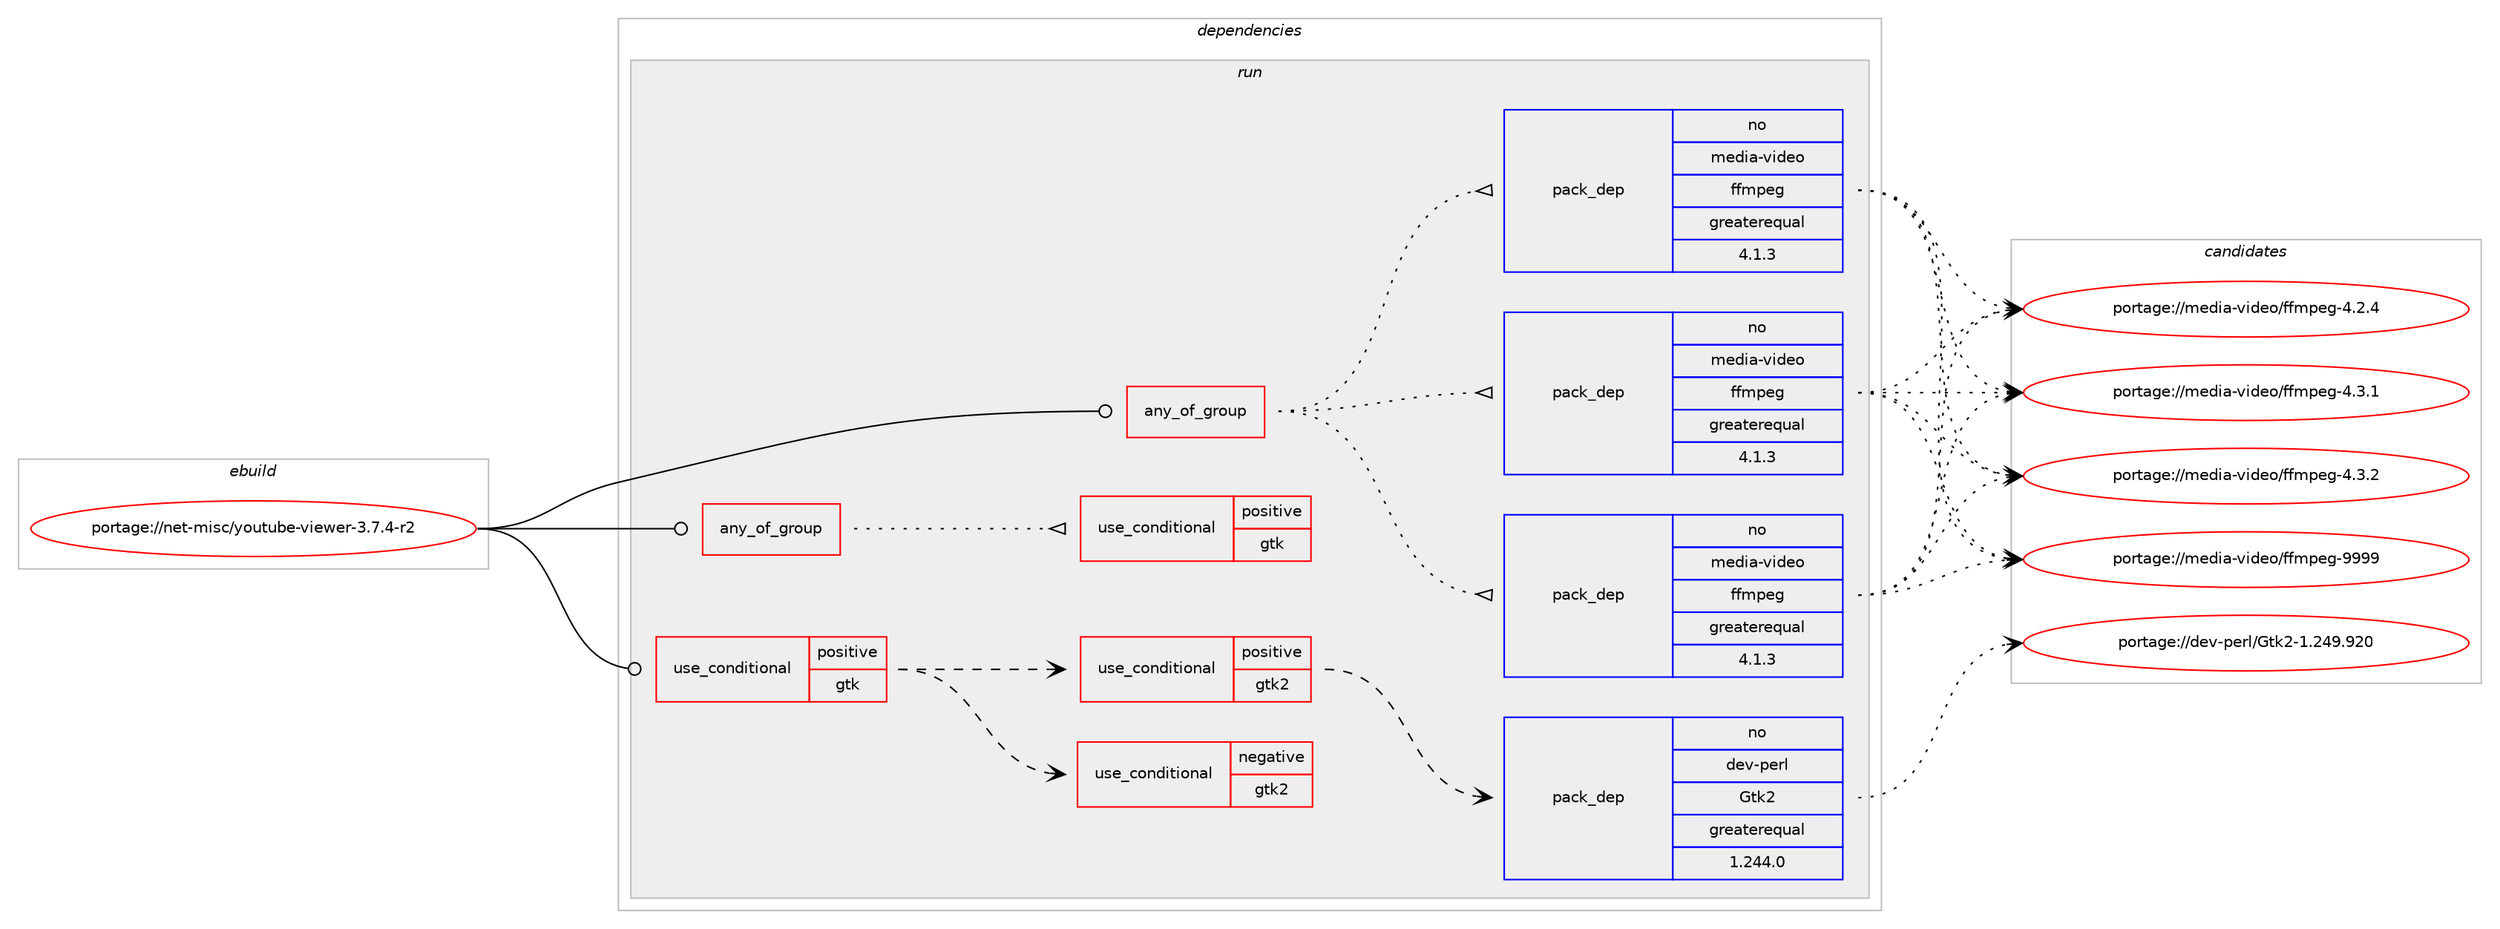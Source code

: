 digraph prolog {

# *************
# Graph options
# *************

newrank=true;
concentrate=true;
compound=true;
graph [rankdir=LR,fontname=Helvetica,fontsize=10,ranksep=1.5];#, ranksep=2.5, nodesep=0.2];
edge  [arrowhead=vee];
node  [fontname=Helvetica,fontsize=10];

# **********
# The ebuild
# **********

subgraph cluster_leftcol {
color=gray;
rank=same;
label=<<i>ebuild</i>>;
id [label="portage://net-misc/youtube-viewer-3.7.4-r2", color=red, width=4, href="../net-misc/youtube-viewer-3.7.4-r2.svg"];
}

# ****************
# The dependencies
# ****************

subgraph cluster_midcol {
color=gray;
label=<<i>dependencies</i>>;
subgraph cluster_compile {
fillcolor="#eeeeee";
style=filled;
label=<<i>compile</i>>;
# *** BEGIN UNKNOWN DEPENDENCY TYPE (TODO) ***
# id -> package_dependency(portage://net-misc/youtube-viewer-3.7.4-r2,install,no,dev-lang,perl,none,[,,],[],[])
# *** END UNKNOWN DEPENDENCY TYPE (TODO) ***

# *** BEGIN UNKNOWN DEPENDENCY TYPE (TODO) ***
# id -> package_dependency(portage://net-misc/youtube-viewer-3.7.4-r2,install,no,dev-perl,Module-Build,none,[,,],[],[])
# *** END UNKNOWN DEPENDENCY TYPE (TODO) ***

}
subgraph cluster_compileandrun {
fillcolor="#eeeeee";
style=filled;
label=<<i>compile and run</i>>;
}
subgraph cluster_run {
fillcolor="#eeeeee";
style=filled;
label=<<i>run</i>>;
subgraph any18 {
dependency1553 [label=<<TABLE BORDER="0" CELLBORDER="1" CELLSPACING="0" CELLPADDING="4"><TR><TD CELLPADDING="10">any_of_group</TD></TR></TABLE>>, shape=none, color=red];subgraph pack511 {
dependency1554 [label=<<TABLE BORDER="0" CELLBORDER="1" CELLSPACING="0" CELLPADDING="4" WIDTH="220"><TR><TD ROWSPAN="6" CELLPADDING="30">pack_dep</TD></TR><TR><TD WIDTH="110">no</TD></TR><TR><TD>media-video</TD></TR><TR><TD>ffmpeg</TD></TR><TR><TD>greaterequal</TD></TR><TR><TD>4.1.3</TD></TR></TABLE>>, shape=none, color=blue];
}
dependency1553:e -> dependency1554:w [weight=20,style="dotted",arrowhead="oinv"];
subgraph pack512 {
dependency1555 [label=<<TABLE BORDER="0" CELLBORDER="1" CELLSPACING="0" CELLPADDING="4" WIDTH="220"><TR><TD ROWSPAN="6" CELLPADDING="30">pack_dep</TD></TR><TR><TD WIDTH="110">no</TD></TR><TR><TD>media-video</TD></TR><TR><TD>ffmpeg</TD></TR><TR><TD>greaterequal</TD></TR><TR><TD>4.1.3</TD></TR></TABLE>>, shape=none, color=blue];
}
dependency1553:e -> dependency1555:w [weight=20,style="dotted",arrowhead="oinv"];
subgraph pack513 {
dependency1556 [label=<<TABLE BORDER="0" CELLBORDER="1" CELLSPACING="0" CELLPADDING="4" WIDTH="220"><TR><TD ROWSPAN="6" CELLPADDING="30">pack_dep</TD></TR><TR><TD WIDTH="110">no</TD></TR><TR><TD>media-video</TD></TR><TR><TD>ffmpeg</TD></TR><TR><TD>greaterequal</TD></TR><TR><TD>4.1.3</TD></TR></TABLE>>, shape=none, color=blue];
}
dependency1553:e -> dependency1556:w [weight=20,style="dotted",arrowhead="oinv"];
}
id:e -> dependency1553:w [weight=20,style="solid",arrowhead="odot"];
subgraph any19 {
dependency1557 [label=<<TABLE BORDER="0" CELLBORDER="1" CELLSPACING="0" CELLPADDING="4"><TR><TD CELLPADDING="10">any_of_group</TD></TR></TABLE>>, shape=none, color=red];# *** BEGIN UNKNOWN DEPENDENCY TYPE (TODO) ***
# dependency1557 -> package_dependency(portage://net-misc/youtube-viewer-3.7.4-r2,run,no,media-video,mpv,none,[,,],[],[])
# *** END UNKNOWN DEPENDENCY TYPE (TODO) ***

# *** BEGIN UNKNOWN DEPENDENCY TYPE (TODO) ***
# dependency1557 -> package_dependency(portage://net-misc/youtube-viewer-3.7.4-r2,run,no,media-video,mplayer,none,[,,],[],[])
# *** END UNKNOWN DEPENDENCY TYPE (TODO) ***

# *** BEGIN UNKNOWN DEPENDENCY TYPE (TODO) ***
# dependency1557 -> package_dependency(portage://net-misc/youtube-viewer-3.7.4-r2,run,no,media-video,vlc,none,[,,],[],[])
# *** END UNKNOWN DEPENDENCY TYPE (TODO) ***

subgraph cond1020 {
dependency1558 [label=<<TABLE BORDER="0" CELLBORDER="1" CELLSPACING="0" CELLPADDING="4"><TR><TD ROWSPAN="3" CELLPADDING="10">use_conditional</TD></TR><TR><TD>positive</TD></TR><TR><TD>gtk</TD></TR></TABLE>>, shape=none, color=red];
# *** BEGIN UNKNOWN DEPENDENCY TYPE (TODO) ***
# dependency1558 -> package_dependency(portage://net-misc/youtube-viewer-3.7.4-r2,run,no,media-video,smplayer,none,[,,],[],[])
# *** END UNKNOWN DEPENDENCY TYPE (TODO) ***

}
dependency1557:e -> dependency1558:w [weight=20,style="dotted",arrowhead="oinv"];
}
id:e -> dependency1557:w [weight=20,style="solid",arrowhead="odot"];
subgraph cond1021 {
dependency1559 [label=<<TABLE BORDER="0" CELLBORDER="1" CELLSPACING="0" CELLPADDING="4"><TR><TD ROWSPAN="3" CELLPADDING="10">use_conditional</TD></TR><TR><TD>positive</TD></TR><TR><TD>gtk</TD></TR></TABLE>>, shape=none, color=red];
subgraph cond1022 {
dependency1560 [label=<<TABLE BORDER="0" CELLBORDER="1" CELLSPACING="0" CELLPADDING="4"><TR><TD ROWSPAN="3" CELLPADDING="10">use_conditional</TD></TR><TR><TD>positive</TD></TR><TR><TD>gtk2</TD></TR></TABLE>>, shape=none, color=red];
subgraph pack514 {
dependency1561 [label=<<TABLE BORDER="0" CELLBORDER="1" CELLSPACING="0" CELLPADDING="4" WIDTH="220"><TR><TD ROWSPAN="6" CELLPADDING="30">pack_dep</TD></TR><TR><TD WIDTH="110">no</TD></TR><TR><TD>dev-perl</TD></TR><TR><TD>Gtk2</TD></TR><TR><TD>greaterequal</TD></TR><TR><TD>1.244.0</TD></TR></TABLE>>, shape=none, color=blue];
}
dependency1560:e -> dependency1561:w [weight=20,style="dashed",arrowhead="vee"];
}
dependency1559:e -> dependency1560:w [weight=20,style="dashed",arrowhead="vee"];
subgraph cond1023 {
dependency1562 [label=<<TABLE BORDER="0" CELLBORDER="1" CELLSPACING="0" CELLPADDING="4"><TR><TD ROWSPAN="3" CELLPADDING="10">use_conditional</TD></TR><TR><TD>negative</TD></TR><TR><TD>gtk2</TD></TR></TABLE>>, shape=none, color=red];
# *** BEGIN UNKNOWN DEPENDENCY TYPE (TODO) ***
# dependency1562 -> package_dependency(portage://net-misc/youtube-viewer-3.7.4-r2,run,no,dev-perl,Gtk3,none,[,,],[],[])
# *** END UNKNOWN DEPENDENCY TYPE (TODO) ***

}
dependency1559:e -> dependency1562:w [weight=20,style="dashed",arrowhead="vee"];
# *** BEGIN UNKNOWN DEPENDENCY TYPE (TODO) ***
# dependency1559 -> package_dependency(portage://net-misc/youtube-viewer-3.7.4-r2,run,no,dev-perl,File-ShareDir,none,[,,],[],[])
# *** END UNKNOWN DEPENDENCY TYPE (TODO) ***

# *** BEGIN UNKNOWN DEPENDENCY TYPE (TODO) ***
# dependency1559 -> package_dependency(portage://net-misc/youtube-viewer-3.7.4-r2,run,no,virtual,freedesktop-icon-theme,none,[,,],[],[])
# *** END UNKNOWN DEPENDENCY TYPE (TODO) ***

# *** BEGIN UNKNOWN DEPENDENCY TYPE (TODO) ***
# dependency1559 -> package_dependency(portage://net-misc/youtube-viewer-3.7.4-r2,run,no,x11-libs,gdk-pixbuf,none,[,,],[slot(2)],[use(enable(jpeg),none)])
# *** END UNKNOWN DEPENDENCY TYPE (TODO) ***

}
id:e -> dependency1559:w [weight=20,style="solid",arrowhead="odot"];
# *** BEGIN UNKNOWN DEPENDENCY TYPE (TODO) ***
# id -> package_dependency(portage://net-misc/youtube-viewer-3.7.4-r2,run,no,dev-lang,perl,none,[,,],any_same_slot,[])
# *** END UNKNOWN DEPENDENCY TYPE (TODO) ***

# *** BEGIN UNKNOWN DEPENDENCY TYPE (TODO) ***
# id -> package_dependency(portage://net-misc/youtube-viewer-3.7.4-r2,run,no,dev-perl,Data-Dump,none,[,,],[],[])
# *** END UNKNOWN DEPENDENCY TYPE (TODO) ***

# *** BEGIN UNKNOWN DEPENDENCY TYPE (TODO) ***
# id -> package_dependency(portage://net-misc/youtube-viewer-3.7.4-r2,run,no,dev-perl,JSON,none,[,,],[],[])
# *** END UNKNOWN DEPENDENCY TYPE (TODO) ***

# *** BEGIN UNKNOWN DEPENDENCY TYPE (TODO) ***
# id -> package_dependency(portage://net-misc/youtube-viewer-3.7.4-r2,run,no,dev-perl,LWP-Protocol-https,none,[,,],[],[])
# *** END UNKNOWN DEPENDENCY TYPE (TODO) ***

# *** BEGIN UNKNOWN DEPENDENCY TYPE (TODO) ***
# id -> package_dependency(portage://net-misc/youtube-viewer-3.7.4-r2,run,no,dev-perl,Term-ReadLine-Gnu,none,[,,],[],[])
# *** END UNKNOWN DEPENDENCY TYPE (TODO) ***

# *** BEGIN UNKNOWN DEPENDENCY TYPE (TODO) ***
# id -> package_dependency(portage://net-misc/youtube-viewer-3.7.4-r2,run,no,dev-perl,libwww-perl,none,[,,],[],[use(enable(ssl),none)])
# *** END UNKNOWN DEPENDENCY TYPE (TODO) ***

# *** BEGIN UNKNOWN DEPENDENCY TYPE (TODO) ***
# id -> package_dependency(portage://net-misc/youtube-viewer-3.7.4-r2,run,no,virtual,perl-Encode,none,[,,],[],[])
# *** END UNKNOWN DEPENDENCY TYPE (TODO) ***

# *** BEGIN UNKNOWN DEPENDENCY TYPE (TODO) ***
# id -> package_dependency(portage://net-misc/youtube-viewer-3.7.4-r2,run,no,virtual,perl-File-Path,none,[,,],[],[])
# *** END UNKNOWN DEPENDENCY TYPE (TODO) ***

# *** BEGIN UNKNOWN DEPENDENCY TYPE (TODO) ***
# id -> package_dependency(portage://net-misc/youtube-viewer-3.7.4-r2,run,no,virtual,perl-File-Spec,none,[,,],[],[])
# *** END UNKNOWN DEPENDENCY TYPE (TODO) ***

# *** BEGIN UNKNOWN DEPENDENCY TYPE (TODO) ***
# id -> package_dependency(portage://net-misc/youtube-viewer-3.7.4-r2,run,no,virtual,perl-Getopt-Long,none,[,,],[],[])
# *** END UNKNOWN DEPENDENCY TYPE (TODO) ***

# *** BEGIN UNKNOWN DEPENDENCY TYPE (TODO) ***
# id -> package_dependency(portage://net-misc/youtube-viewer-3.7.4-r2,run,no,virtual,perl-Scalar-List-Utils,none,[,,],[],[])
# *** END UNKNOWN DEPENDENCY TYPE (TODO) ***

# *** BEGIN UNKNOWN DEPENDENCY TYPE (TODO) ***
# id -> package_dependency(portage://net-misc/youtube-viewer-3.7.4-r2,run,no,virtual,perl-Term-ANSIColor,none,[,,],[],[])
# *** END UNKNOWN DEPENDENCY TYPE (TODO) ***

# *** BEGIN UNKNOWN DEPENDENCY TYPE (TODO) ***
# id -> package_dependency(portage://net-misc/youtube-viewer-3.7.4-r2,run,no,virtual,perl-Term-ReadLine,none,[,,],[],[])
# *** END UNKNOWN DEPENDENCY TYPE (TODO) ***

# *** BEGIN UNKNOWN DEPENDENCY TYPE (TODO) ***
# id -> package_dependency(portage://net-misc/youtube-viewer-3.7.4-r2,run,no,virtual,perl-Text-ParseWords,none,[,,],[],[])
# *** END UNKNOWN DEPENDENCY TYPE (TODO) ***

# *** BEGIN UNKNOWN DEPENDENCY TYPE (TODO) ***
# id -> package_dependency(portage://net-misc/youtube-viewer-3.7.4-r2,run,no,virtual,perl-Text-Tabs+Wrap,none,[,,],[],[])
# *** END UNKNOWN DEPENDENCY TYPE (TODO) ***

}
}

# **************
# The candidates
# **************

subgraph cluster_choices {
rank=same;
color=gray;
label=<<i>candidates</i>>;

subgraph choice511 {
color=black;
nodesep=1;
choice109101100105974511810510010111147102102109112101103455246504652 [label="portage://media-video/ffmpeg-4.2.4", color=red, width=4,href="../media-video/ffmpeg-4.2.4.svg"];
choice109101100105974511810510010111147102102109112101103455246514649 [label="portage://media-video/ffmpeg-4.3.1", color=red, width=4,href="../media-video/ffmpeg-4.3.1.svg"];
choice109101100105974511810510010111147102102109112101103455246514650 [label="portage://media-video/ffmpeg-4.3.2", color=red, width=4,href="../media-video/ffmpeg-4.3.2.svg"];
choice1091011001059745118105100101111471021021091121011034557575757 [label="portage://media-video/ffmpeg-9999", color=red, width=4,href="../media-video/ffmpeg-9999.svg"];
dependency1554:e -> choice109101100105974511810510010111147102102109112101103455246504652:w [style=dotted,weight="100"];
dependency1554:e -> choice109101100105974511810510010111147102102109112101103455246514649:w [style=dotted,weight="100"];
dependency1554:e -> choice109101100105974511810510010111147102102109112101103455246514650:w [style=dotted,weight="100"];
dependency1554:e -> choice1091011001059745118105100101111471021021091121011034557575757:w [style=dotted,weight="100"];
}
subgraph choice512 {
color=black;
nodesep=1;
choice109101100105974511810510010111147102102109112101103455246504652 [label="portage://media-video/ffmpeg-4.2.4", color=red, width=4,href="../media-video/ffmpeg-4.2.4.svg"];
choice109101100105974511810510010111147102102109112101103455246514649 [label="portage://media-video/ffmpeg-4.3.1", color=red, width=4,href="../media-video/ffmpeg-4.3.1.svg"];
choice109101100105974511810510010111147102102109112101103455246514650 [label="portage://media-video/ffmpeg-4.3.2", color=red, width=4,href="../media-video/ffmpeg-4.3.2.svg"];
choice1091011001059745118105100101111471021021091121011034557575757 [label="portage://media-video/ffmpeg-9999", color=red, width=4,href="../media-video/ffmpeg-9999.svg"];
dependency1555:e -> choice109101100105974511810510010111147102102109112101103455246504652:w [style=dotted,weight="100"];
dependency1555:e -> choice109101100105974511810510010111147102102109112101103455246514649:w [style=dotted,weight="100"];
dependency1555:e -> choice109101100105974511810510010111147102102109112101103455246514650:w [style=dotted,weight="100"];
dependency1555:e -> choice1091011001059745118105100101111471021021091121011034557575757:w [style=dotted,weight="100"];
}
subgraph choice513 {
color=black;
nodesep=1;
choice109101100105974511810510010111147102102109112101103455246504652 [label="portage://media-video/ffmpeg-4.2.4", color=red, width=4,href="../media-video/ffmpeg-4.2.4.svg"];
choice109101100105974511810510010111147102102109112101103455246514649 [label="portage://media-video/ffmpeg-4.3.1", color=red, width=4,href="../media-video/ffmpeg-4.3.1.svg"];
choice109101100105974511810510010111147102102109112101103455246514650 [label="portage://media-video/ffmpeg-4.3.2", color=red, width=4,href="../media-video/ffmpeg-4.3.2.svg"];
choice1091011001059745118105100101111471021021091121011034557575757 [label="portage://media-video/ffmpeg-9999", color=red, width=4,href="../media-video/ffmpeg-9999.svg"];
dependency1556:e -> choice109101100105974511810510010111147102102109112101103455246504652:w [style=dotted,weight="100"];
dependency1556:e -> choice109101100105974511810510010111147102102109112101103455246514649:w [style=dotted,weight="100"];
dependency1556:e -> choice109101100105974511810510010111147102102109112101103455246514650:w [style=dotted,weight="100"];
dependency1556:e -> choice1091011001059745118105100101111471021021091121011034557575757:w [style=dotted,weight="100"];
}
subgraph choice514 {
color=black;
nodesep=1;
choice1001011184511210111410847711161075045494650525746575048 [label="portage://dev-perl/Gtk2-1.249.920", color=red, width=4,href="../dev-perl/Gtk2-1.249.920.svg"];
dependency1561:e -> choice1001011184511210111410847711161075045494650525746575048:w [style=dotted,weight="100"];
}
}

}

